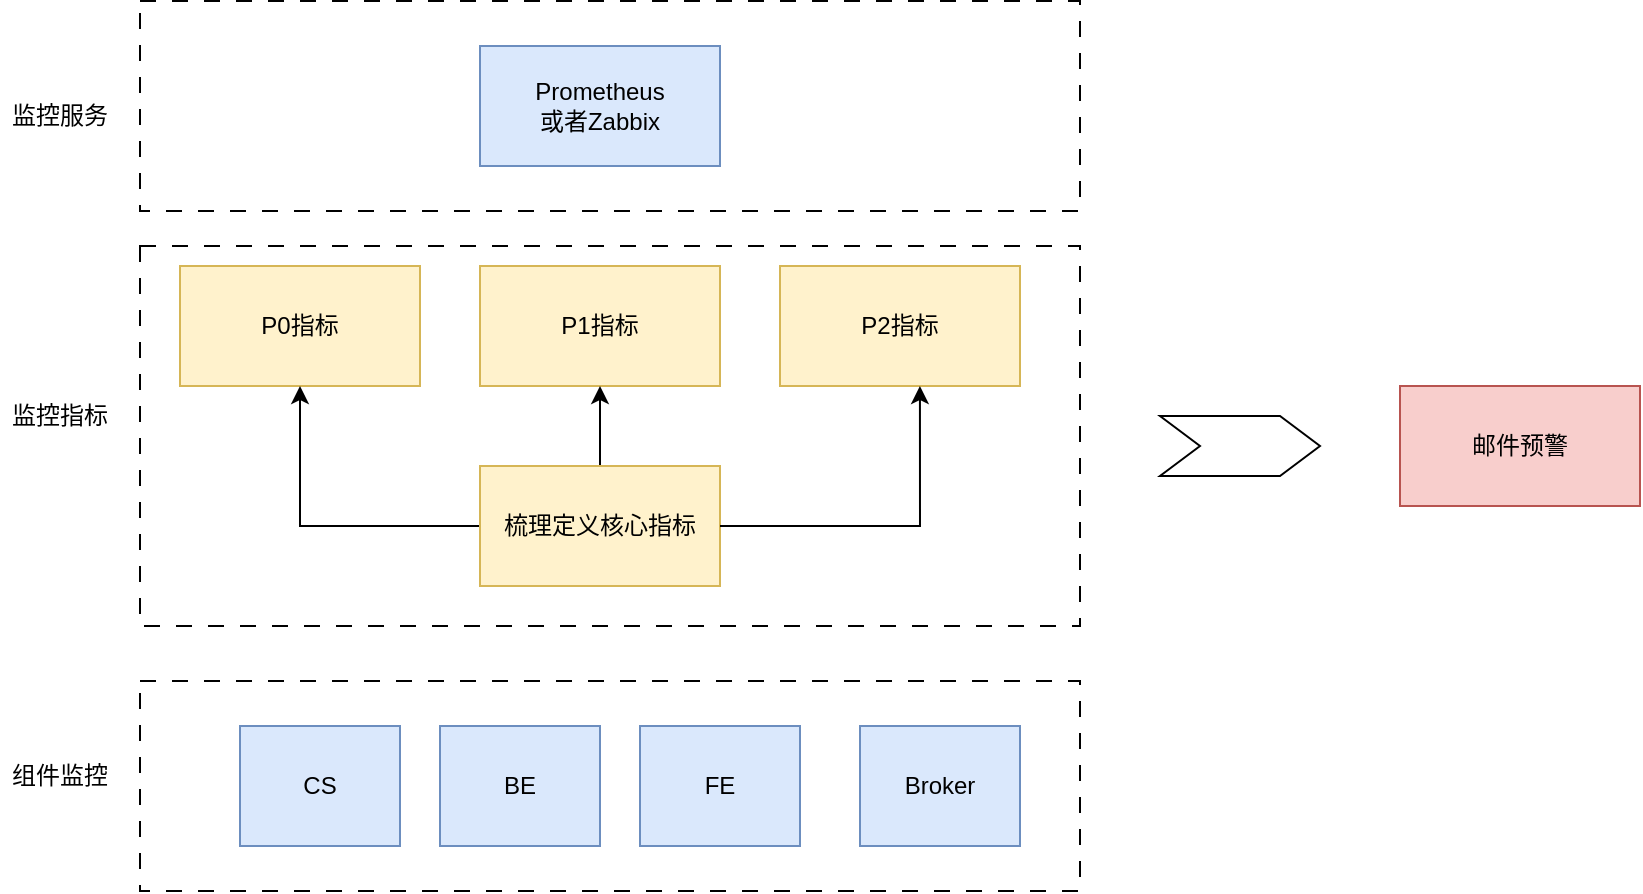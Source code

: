 <mxfile version="22.1.16" type="github">
  <diagram name="第 1 页" id="Ir7zNrWZztiDGZG7zLIO">
    <mxGraphModel dx="991" dy="561" grid="0" gridSize="10" guides="1" tooltips="1" connect="1" arrows="1" fold="1" page="0" pageScale="1" pageWidth="1700" pageHeight="1100" math="0" shadow="0">
      <root>
        <mxCell id="0" />
        <mxCell id="1" parent="0" />
        <mxCell id="7tttnJRCXwrF364R0TbF-16" value="" style="rounded=0;whiteSpace=wrap;html=1;dashed=1;dashPattern=8 8;" vertex="1" parent="1">
          <mxGeometry x="290" y="427.5" width="470" height="105" as="geometry" />
        </mxCell>
        <mxCell id="7tttnJRCXwrF364R0TbF-14" value="" style="rounded=0;whiteSpace=wrap;html=1;dashed=1;dashPattern=8 8;" vertex="1" parent="1">
          <mxGeometry x="290" y="210" width="470" height="190" as="geometry" />
        </mxCell>
        <mxCell id="7tttnJRCXwrF364R0TbF-13" value="" style="rounded=0;whiteSpace=wrap;html=1;dashed=1;dashPattern=8 8;" vertex="1" parent="1">
          <mxGeometry x="290" y="87.5" width="470" height="105" as="geometry" />
        </mxCell>
        <mxCell id="7tttnJRCXwrF364R0TbF-1" value="Prometheus&lt;br&gt;或者Zabbix" style="rounded=0;whiteSpace=wrap;html=1;fillColor=#dae8fc;strokeColor=#6c8ebf;" vertex="1" parent="1">
          <mxGeometry x="460" y="110" width="120" height="60" as="geometry" />
        </mxCell>
        <mxCell id="7tttnJRCXwrF364R0TbF-2" value="P0指标" style="rounded=0;whiteSpace=wrap;html=1;fillColor=#fff2cc;strokeColor=#d6b656;" vertex="1" parent="1">
          <mxGeometry x="310" y="220" width="120" height="60" as="geometry" />
        </mxCell>
        <mxCell id="7tttnJRCXwrF364R0TbF-3" value="P1指标" style="rounded=0;whiteSpace=wrap;html=1;fillColor=#fff2cc;strokeColor=#d6b656;" vertex="1" parent="1">
          <mxGeometry x="460" y="220" width="120" height="60" as="geometry" />
        </mxCell>
        <mxCell id="7tttnJRCXwrF364R0TbF-4" value="P2指标" style="rounded=0;whiteSpace=wrap;html=1;fillColor=#fff2cc;strokeColor=#d6b656;" vertex="1" parent="1">
          <mxGeometry x="610" y="220" width="120" height="60" as="geometry" />
        </mxCell>
        <mxCell id="7tttnJRCXwrF364R0TbF-6" style="edgeStyle=orthogonalEdgeStyle;rounded=0;orthogonalLoop=1;jettySize=auto;html=1;exitX=0;exitY=0.5;exitDx=0;exitDy=0;entryX=0.5;entryY=1;entryDx=0;entryDy=0;" edge="1" parent="1" source="7tttnJRCXwrF364R0TbF-5" target="7tttnJRCXwrF364R0TbF-2">
          <mxGeometry relative="1" as="geometry" />
        </mxCell>
        <mxCell id="7tttnJRCXwrF364R0TbF-7" style="edgeStyle=orthogonalEdgeStyle;rounded=0;orthogonalLoop=1;jettySize=auto;html=1;exitX=0.5;exitY=0;exitDx=0;exitDy=0;entryX=0.5;entryY=1;entryDx=0;entryDy=0;" edge="1" parent="1" source="7tttnJRCXwrF364R0TbF-5" target="7tttnJRCXwrF364R0TbF-3">
          <mxGeometry relative="1" as="geometry" />
        </mxCell>
        <mxCell id="7tttnJRCXwrF364R0TbF-5" value="梳理定义核心指标" style="rounded=0;whiteSpace=wrap;html=1;fillColor=#fff2cc;strokeColor=#d6b656;" vertex="1" parent="1">
          <mxGeometry x="460" y="320" width="120" height="60" as="geometry" />
        </mxCell>
        <mxCell id="7tttnJRCXwrF364R0TbF-8" style="edgeStyle=orthogonalEdgeStyle;rounded=0;orthogonalLoop=1;jettySize=auto;html=1;exitX=1;exitY=0.5;exitDx=0;exitDy=0;entryX=0.583;entryY=1;entryDx=0;entryDy=0;entryPerimeter=0;" edge="1" parent="1" source="7tttnJRCXwrF364R0TbF-5" target="7tttnJRCXwrF364R0TbF-4">
          <mxGeometry relative="1" as="geometry" />
        </mxCell>
        <mxCell id="7tttnJRCXwrF364R0TbF-9" value="CS" style="rounded=0;whiteSpace=wrap;html=1;fillColor=#dae8fc;strokeColor=#6c8ebf;" vertex="1" parent="1">
          <mxGeometry x="340" y="450" width="80" height="60" as="geometry" />
        </mxCell>
        <mxCell id="7tttnJRCXwrF364R0TbF-10" value="BE" style="rounded=0;whiteSpace=wrap;html=1;fillColor=#dae8fc;strokeColor=#6c8ebf;" vertex="1" parent="1">
          <mxGeometry x="440" y="450" width="80" height="60" as="geometry" />
        </mxCell>
        <mxCell id="7tttnJRCXwrF364R0TbF-11" value="FE" style="rounded=0;whiteSpace=wrap;html=1;fillColor=#dae8fc;strokeColor=#6c8ebf;" vertex="1" parent="1">
          <mxGeometry x="540" y="450" width="80" height="60" as="geometry" />
        </mxCell>
        <mxCell id="7tttnJRCXwrF364R0TbF-12" value="Broker" style="rounded=0;whiteSpace=wrap;html=1;fillColor=#dae8fc;strokeColor=#6c8ebf;" vertex="1" parent="1">
          <mxGeometry x="650" y="450" width="80" height="60" as="geometry" />
        </mxCell>
        <mxCell id="7tttnJRCXwrF364R0TbF-17" value="监控服务" style="text;html=1;strokeColor=none;fillColor=none;align=center;verticalAlign=middle;whiteSpace=wrap;rounded=0;" vertex="1" parent="1">
          <mxGeometry x="220" y="130" width="60" height="30" as="geometry" />
        </mxCell>
        <mxCell id="7tttnJRCXwrF364R0TbF-18" value="监控指标" style="text;html=1;strokeColor=none;fillColor=none;align=center;verticalAlign=middle;whiteSpace=wrap;rounded=0;" vertex="1" parent="1">
          <mxGeometry x="220" y="280" width="60" height="30" as="geometry" />
        </mxCell>
        <mxCell id="7tttnJRCXwrF364R0TbF-19" value="组件监控" style="text;html=1;strokeColor=none;fillColor=none;align=center;verticalAlign=middle;whiteSpace=wrap;rounded=0;" vertex="1" parent="1">
          <mxGeometry x="220" y="460" width="60" height="30" as="geometry" />
        </mxCell>
        <mxCell id="7tttnJRCXwrF364R0TbF-20" value="邮件预警" style="rounded=0;whiteSpace=wrap;html=1;fillColor=#f8cecc;strokeColor=#b85450;" vertex="1" parent="1">
          <mxGeometry x="920" y="280" width="120" height="60" as="geometry" />
        </mxCell>
        <mxCell id="7tttnJRCXwrF364R0TbF-21" value="" style="shape=step;perimeter=stepPerimeter;whiteSpace=wrap;html=1;fixedSize=1;" vertex="1" parent="1">
          <mxGeometry x="800" y="295" width="80" height="30" as="geometry" />
        </mxCell>
      </root>
    </mxGraphModel>
  </diagram>
</mxfile>
